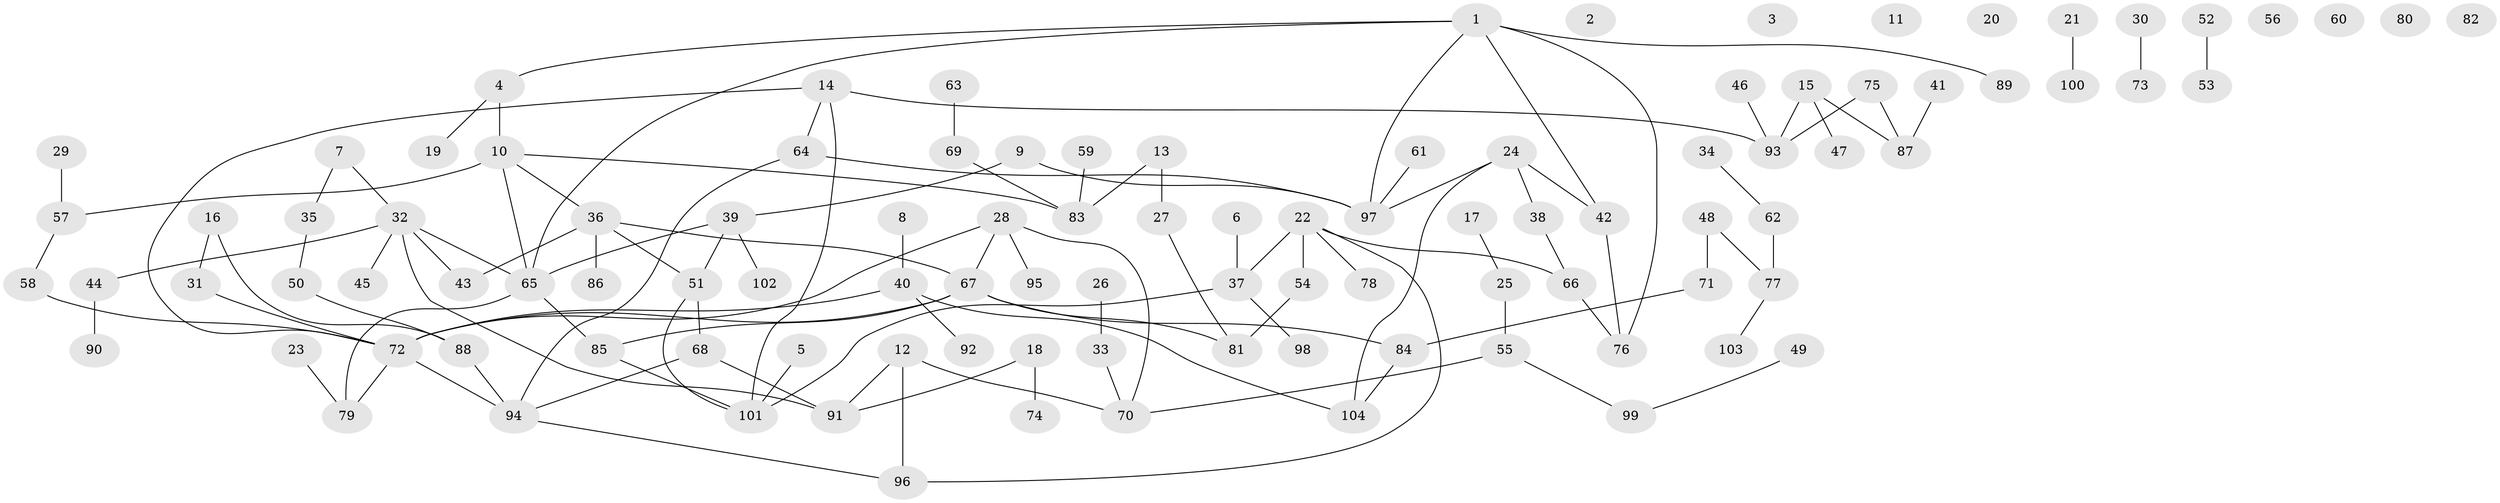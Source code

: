 // coarse degree distribution, {13: 0.047619047619047616, 2: 0.3333333333333333, 4: 0.09523809523809523, 3: 0.19047619047619047, 7: 0.047619047619047616, 1: 0.2857142857142857}
// Generated by graph-tools (version 1.1) at 2025/48/03/04/25 22:48:08]
// undirected, 104 vertices, 120 edges
graph export_dot {
  node [color=gray90,style=filled];
  1;
  2;
  3;
  4;
  5;
  6;
  7;
  8;
  9;
  10;
  11;
  12;
  13;
  14;
  15;
  16;
  17;
  18;
  19;
  20;
  21;
  22;
  23;
  24;
  25;
  26;
  27;
  28;
  29;
  30;
  31;
  32;
  33;
  34;
  35;
  36;
  37;
  38;
  39;
  40;
  41;
  42;
  43;
  44;
  45;
  46;
  47;
  48;
  49;
  50;
  51;
  52;
  53;
  54;
  55;
  56;
  57;
  58;
  59;
  60;
  61;
  62;
  63;
  64;
  65;
  66;
  67;
  68;
  69;
  70;
  71;
  72;
  73;
  74;
  75;
  76;
  77;
  78;
  79;
  80;
  81;
  82;
  83;
  84;
  85;
  86;
  87;
  88;
  89;
  90;
  91;
  92;
  93;
  94;
  95;
  96;
  97;
  98;
  99;
  100;
  101;
  102;
  103;
  104;
  1 -- 4;
  1 -- 42;
  1 -- 65;
  1 -- 76;
  1 -- 89;
  1 -- 97;
  4 -- 10;
  4 -- 19;
  5 -- 101;
  6 -- 37;
  7 -- 32;
  7 -- 35;
  8 -- 40;
  9 -- 39;
  9 -- 97;
  10 -- 36;
  10 -- 57;
  10 -- 65;
  10 -- 83;
  12 -- 70;
  12 -- 91;
  12 -- 96;
  13 -- 27;
  13 -- 83;
  14 -- 64;
  14 -- 72;
  14 -- 93;
  14 -- 101;
  15 -- 47;
  15 -- 87;
  15 -- 93;
  16 -- 31;
  16 -- 88;
  17 -- 25;
  18 -- 74;
  18 -- 91;
  21 -- 100;
  22 -- 37;
  22 -- 54;
  22 -- 66;
  22 -- 78;
  22 -- 96;
  23 -- 79;
  24 -- 38;
  24 -- 42;
  24 -- 97;
  24 -- 104;
  25 -- 55;
  26 -- 33;
  27 -- 81;
  28 -- 67;
  28 -- 70;
  28 -- 72;
  28 -- 95;
  29 -- 57;
  30 -- 73;
  31 -- 72;
  32 -- 43;
  32 -- 44;
  32 -- 45;
  32 -- 65;
  32 -- 91;
  33 -- 70;
  34 -- 62;
  35 -- 50;
  36 -- 43;
  36 -- 51;
  36 -- 67;
  36 -- 86;
  37 -- 98;
  37 -- 101;
  38 -- 66;
  39 -- 51;
  39 -- 65;
  39 -- 102;
  40 -- 72;
  40 -- 92;
  40 -- 104;
  41 -- 87;
  42 -- 76;
  44 -- 90;
  46 -- 93;
  48 -- 71;
  48 -- 77;
  49 -- 99;
  50 -- 88;
  51 -- 68;
  51 -- 101;
  52 -- 53;
  54 -- 81;
  55 -- 70;
  55 -- 99;
  57 -- 58;
  58 -- 72;
  59 -- 83;
  61 -- 97;
  62 -- 77;
  63 -- 69;
  64 -- 94;
  64 -- 97;
  65 -- 79;
  65 -- 85;
  66 -- 76;
  67 -- 72;
  67 -- 81;
  67 -- 84;
  67 -- 85;
  68 -- 91;
  68 -- 94;
  69 -- 83;
  71 -- 84;
  72 -- 79;
  72 -- 94;
  75 -- 87;
  75 -- 93;
  77 -- 103;
  84 -- 104;
  85 -- 101;
  88 -- 94;
  94 -- 96;
}
